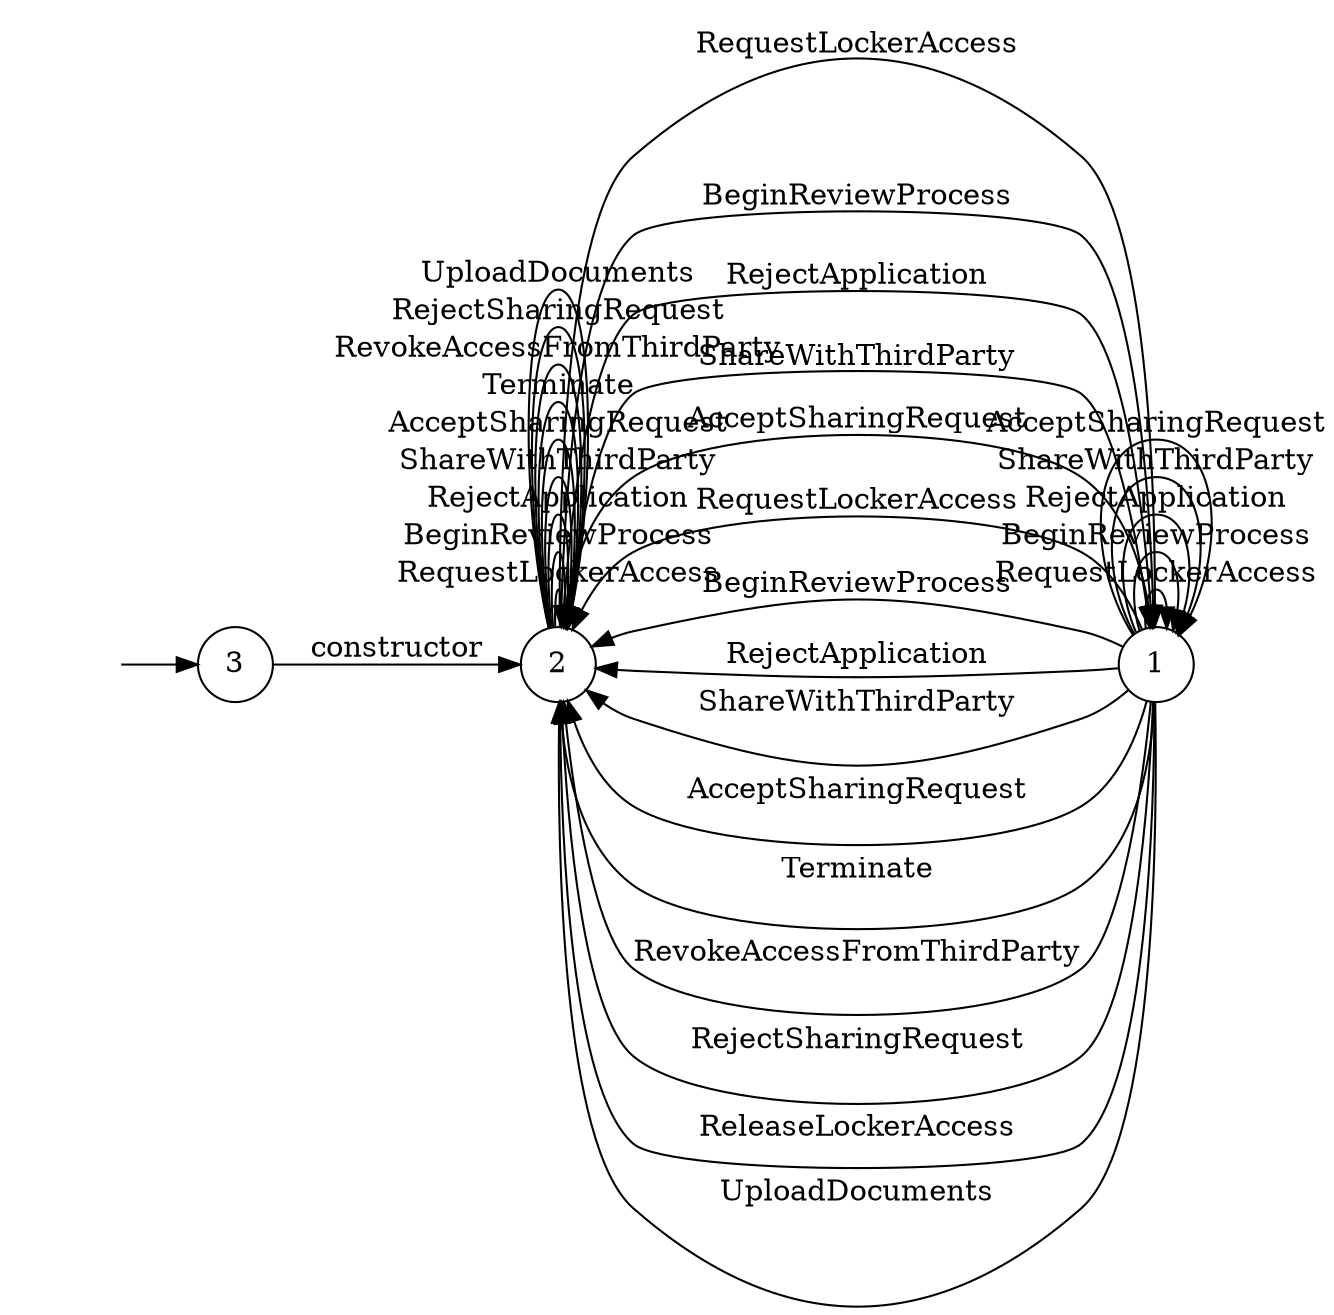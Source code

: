 digraph "Dapp-Automata-data/fuzzer/testnetdata-model-rq1/DigitalLocker/contractorplus" {
	graph [rankdir=LR]
	"" [label="" shape=plaintext]
	2 [label=2 shape=circle]
	1 [label=1 shape=circle]
	3 [label=3 shape=circle]
	"" -> 3 [label=""]
	1 -> 2 [label=RequestLockerAccess]
	1 -> 1 [label=RequestLockerAccess]
	1 -> 2 [label=BeginReviewProcess]
	1 -> 1 [label=BeginReviewProcess]
	1 -> 2 [label=RejectApplication]
	1 -> 1 [label=RejectApplication]
	1 -> 2 [label=ShareWithThirdParty]
	1 -> 1 [label=ShareWithThirdParty]
	1 -> 2 [label=AcceptSharingRequest]
	1 -> 1 [label=AcceptSharingRequest]
	1 -> 2 [label=Terminate]
	1 -> 2 [label=RevokeAccessFromThirdParty]
	1 -> 2 [label=RejectSharingRequest]
	1 -> 2 [label=ReleaseLockerAccess]
	1 -> 2 [label=UploadDocuments]
	2 -> 2 [label=RequestLockerAccess]
	2 -> 1 [label=RequestLockerAccess]
	2 -> 2 [label=BeginReviewProcess]
	2 -> 1 [label=BeginReviewProcess]
	2 -> 2 [label=RejectApplication]
	2 -> 1 [label=RejectApplication]
	2 -> 2 [label=ShareWithThirdParty]
	2 -> 1 [label=ShareWithThirdParty]
	2 -> 2 [label=AcceptSharingRequest]
	2 -> 1 [label=AcceptSharingRequest]
	2 -> 2 [label=Terminate]
	2 -> 2 [label=RevokeAccessFromThirdParty]
	2 -> 2 [label=RejectSharingRequest]
	2 -> 2 [label=UploadDocuments]
	3 -> 2 [label=constructor]
}
